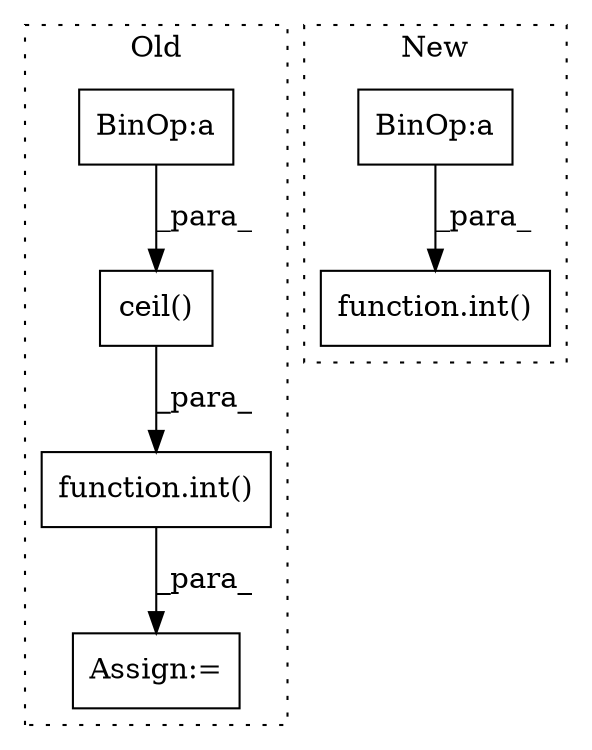 digraph G {
subgraph cluster0 {
1 [label="ceil()" a="75" s="11830,11849" l="8,1" shape="box"];
3 [label="BinOp:a" a="82" s="11843" l="3" shape="box"];
5 [label="function.int()" a="75" s="11826,11850" l="4,1" shape="box"];
6 [label="Assign:=" a="68" s="11823" l="3" shape="box"];
label = "Old";
style="dotted";
}
subgraph cluster1 {
2 [label="function.int()" a="75" s="11680,11710" l="4,1" shape="box"];
4 [label="BinOp:a" a="82" s="11698" l="3" shape="box"];
label = "New";
style="dotted";
}
1 -> 5 [label="_para_"];
3 -> 1 [label="_para_"];
4 -> 2 [label="_para_"];
5 -> 6 [label="_para_"];
}
